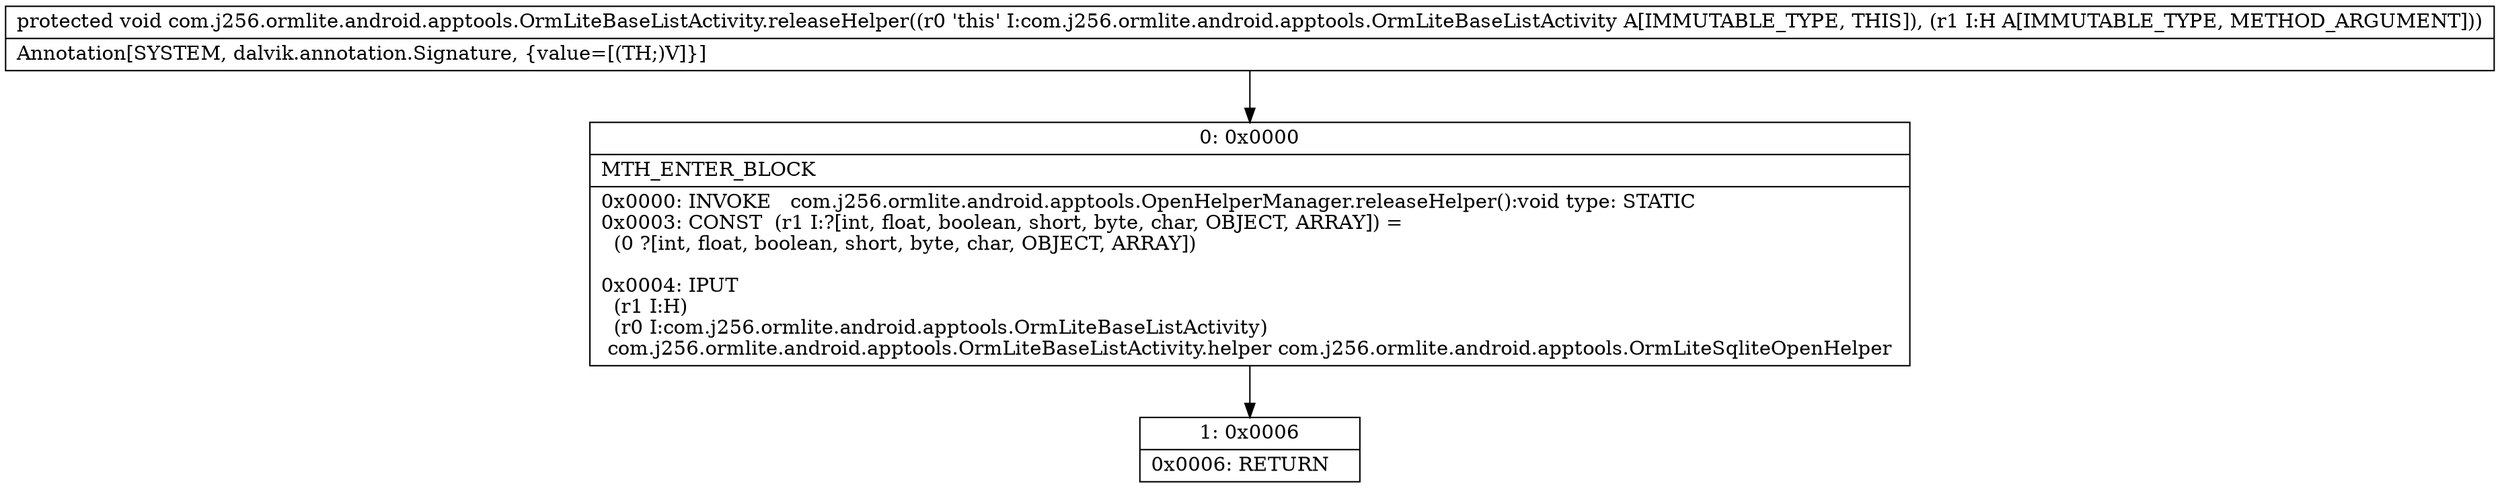 digraph "CFG forcom.j256.ormlite.android.apptools.OrmLiteBaseListActivity.releaseHelper(Lcom\/j256\/ormlite\/android\/apptools\/OrmLiteSqliteOpenHelper;)V" {
Node_0 [shape=record,label="{0\:\ 0x0000|MTH_ENTER_BLOCK\l|0x0000: INVOKE   com.j256.ormlite.android.apptools.OpenHelperManager.releaseHelper():void type: STATIC \l0x0003: CONST  (r1 I:?[int, float, boolean, short, byte, char, OBJECT, ARRAY]) = \l  (0 ?[int, float, boolean, short, byte, char, OBJECT, ARRAY])\l \l0x0004: IPUT  \l  (r1 I:H)\l  (r0 I:com.j256.ormlite.android.apptools.OrmLiteBaseListActivity)\l com.j256.ormlite.android.apptools.OrmLiteBaseListActivity.helper com.j256.ormlite.android.apptools.OrmLiteSqliteOpenHelper \l}"];
Node_1 [shape=record,label="{1\:\ 0x0006|0x0006: RETURN   \l}"];
MethodNode[shape=record,label="{protected void com.j256.ormlite.android.apptools.OrmLiteBaseListActivity.releaseHelper((r0 'this' I:com.j256.ormlite.android.apptools.OrmLiteBaseListActivity A[IMMUTABLE_TYPE, THIS]), (r1 I:H A[IMMUTABLE_TYPE, METHOD_ARGUMENT]))  | Annotation[SYSTEM, dalvik.annotation.Signature, \{value=[(TH;)V]\}]\l}"];
MethodNode -> Node_0;
Node_0 -> Node_1;
}

